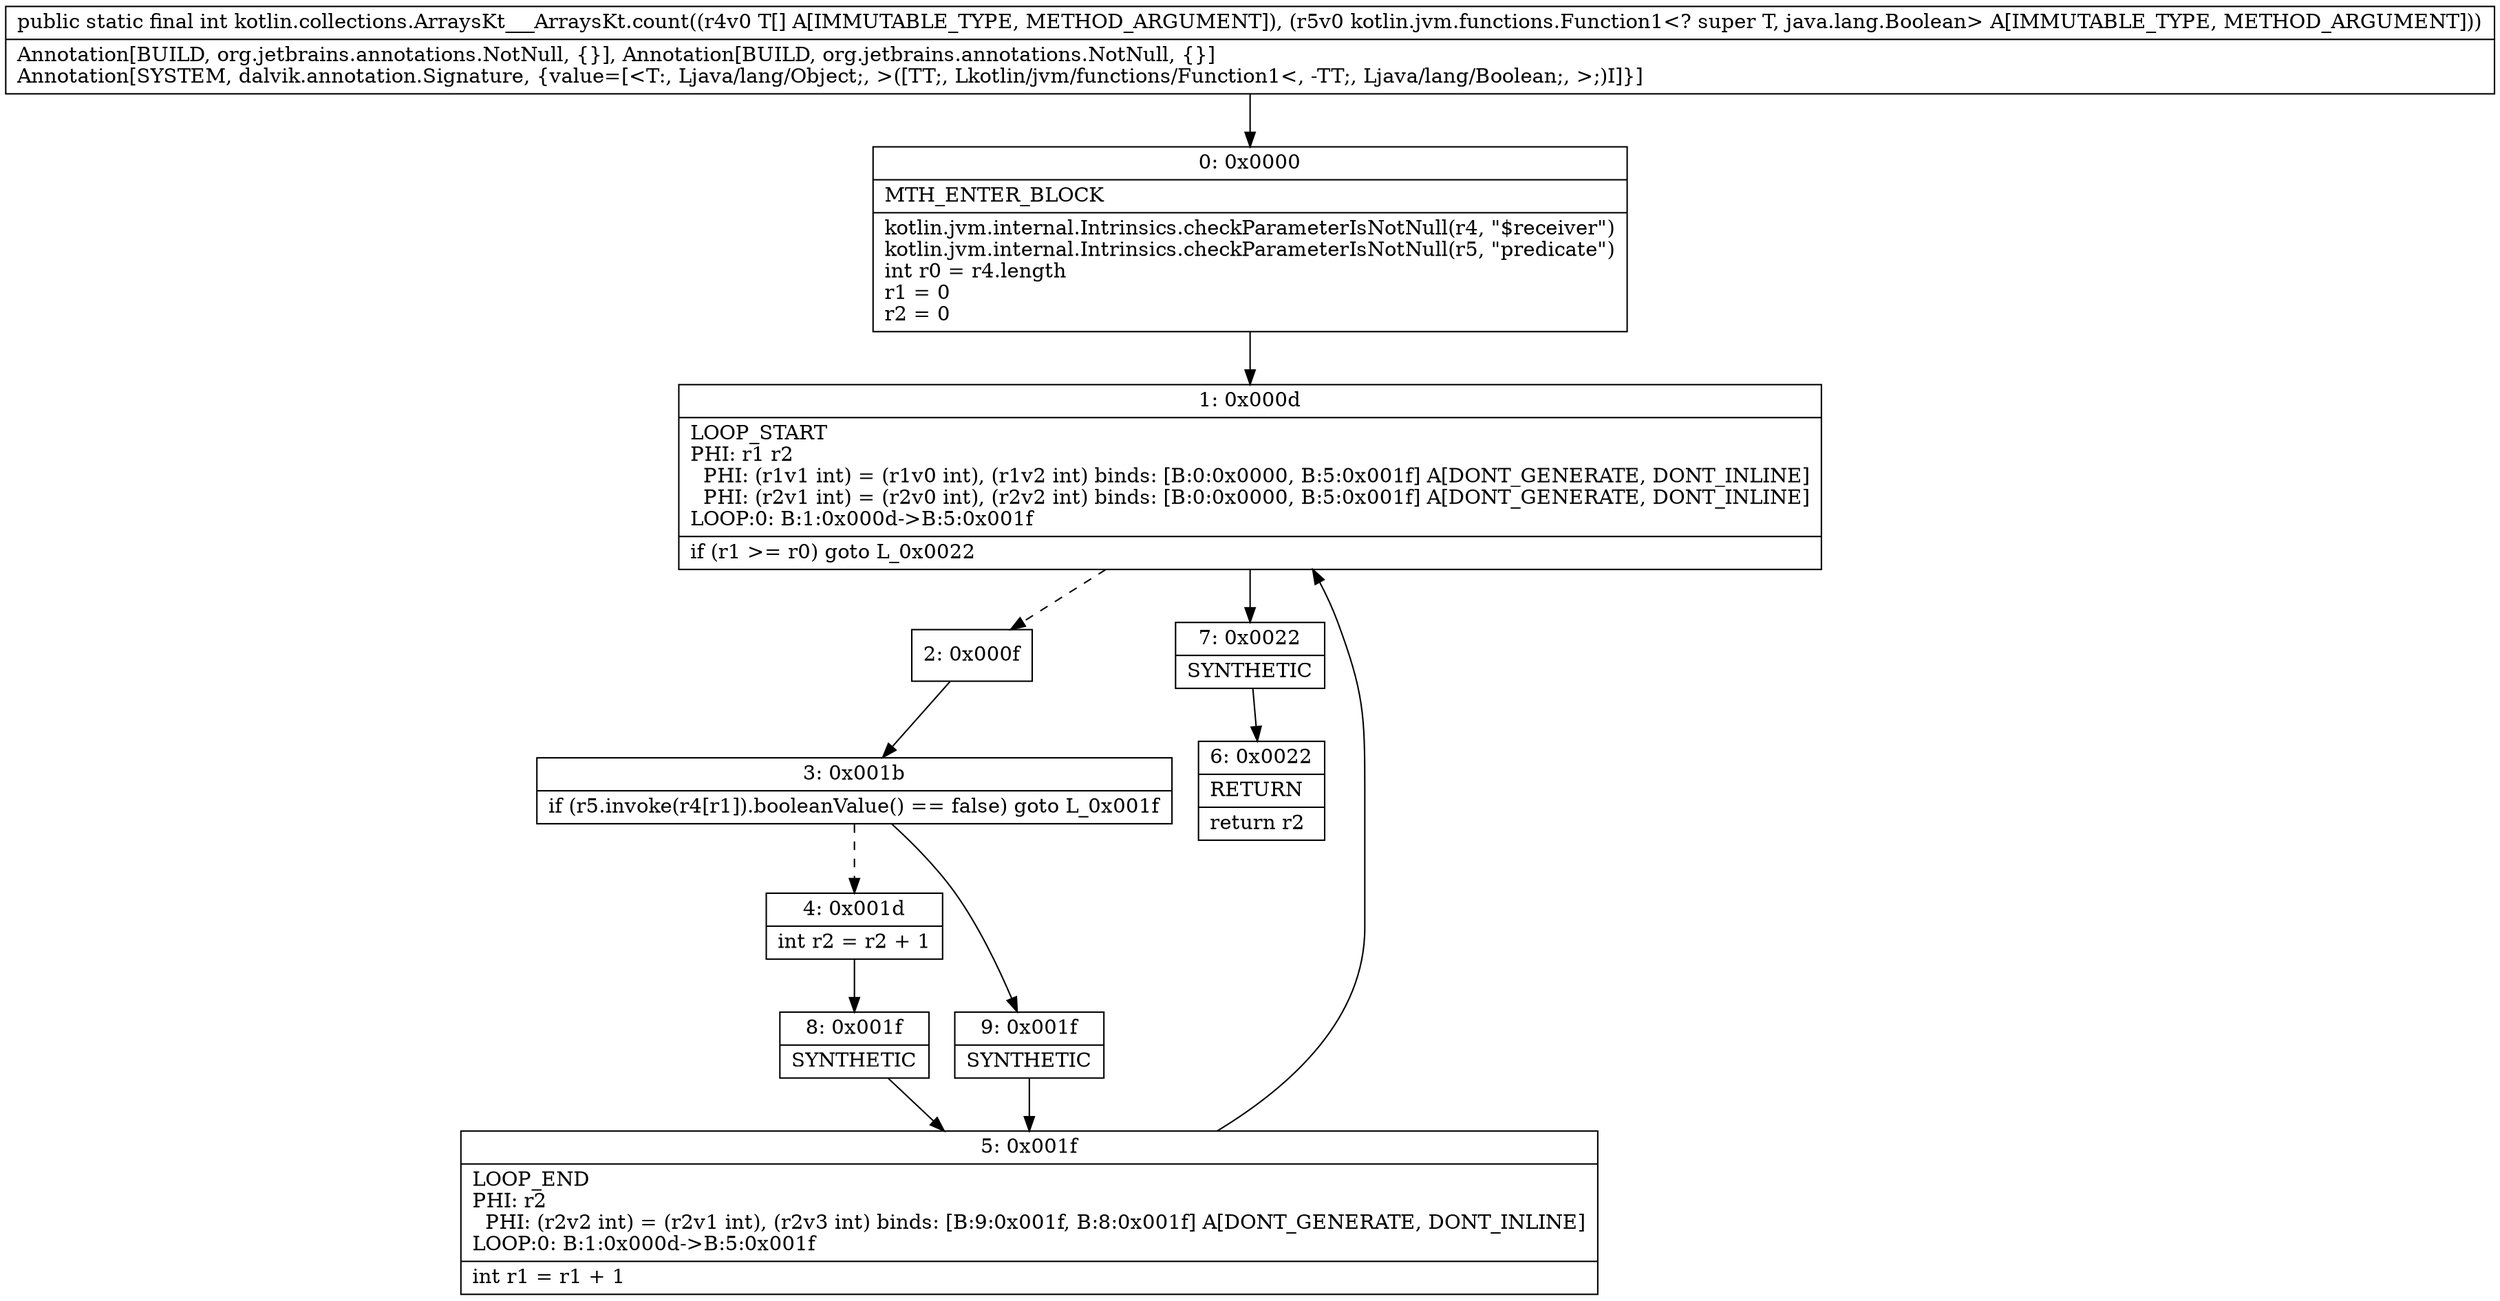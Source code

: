 digraph "CFG forkotlin.collections.ArraysKt___ArraysKt.count([Ljava\/lang\/Object;Lkotlin\/jvm\/functions\/Function1;)I" {
Node_0 [shape=record,label="{0\:\ 0x0000|MTH_ENTER_BLOCK\l|kotlin.jvm.internal.Intrinsics.checkParameterIsNotNull(r4, \"$receiver\")\lkotlin.jvm.internal.Intrinsics.checkParameterIsNotNull(r5, \"predicate\")\lint r0 = r4.length\lr1 = 0\lr2 = 0\l}"];
Node_1 [shape=record,label="{1\:\ 0x000d|LOOP_START\lPHI: r1 r2 \l  PHI: (r1v1 int) = (r1v0 int), (r1v2 int) binds: [B:0:0x0000, B:5:0x001f] A[DONT_GENERATE, DONT_INLINE]\l  PHI: (r2v1 int) = (r2v0 int), (r2v2 int) binds: [B:0:0x0000, B:5:0x001f] A[DONT_GENERATE, DONT_INLINE]\lLOOP:0: B:1:0x000d\-\>B:5:0x001f\l|if (r1 \>= r0) goto L_0x0022\l}"];
Node_2 [shape=record,label="{2\:\ 0x000f}"];
Node_3 [shape=record,label="{3\:\ 0x001b|if (r5.invoke(r4[r1]).booleanValue() == false) goto L_0x001f\l}"];
Node_4 [shape=record,label="{4\:\ 0x001d|int r2 = r2 + 1\l}"];
Node_5 [shape=record,label="{5\:\ 0x001f|LOOP_END\lPHI: r2 \l  PHI: (r2v2 int) = (r2v1 int), (r2v3 int) binds: [B:9:0x001f, B:8:0x001f] A[DONT_GENERATE, DONT_INLINE]\lLOOP:0: B:1:0x000d\-\>B:5:0x001f\l|int r1 = r1 + 1\l}"];
Node_6 [shape=record,label="{6\:\ 0x0022|RETURN\l|return r2\l}"];
Node_7 [shape=record,label="{7\:\ 0x0022|SYNTHETIC\l}"];
Node_8 [shape=record,label="{8\:\ 0x001f|SYNTHETIC\l}"];
Node_9 [shape=record,label="{9\:\ 0x001f|SYNTHETIC\l}"];
MethodNode[shape=record,label="{public static final int kotlin.collections.ArraysKt___ArraysKt.count((r4v0 T[] A[IMMUTABLE_TYPE, METHOD_ARGUMENT]), (r5v0 kotlin.jvm.functions.Function1\<? super T, java.lang.Boolean\> A[IMMUTABLE_TYPE, METHOD_ARGUMENT]))  | Annotation[BUILD, org.jetbrains.annotations.NotNull, \{\}], Annotation[BUILD, org.jetbrains.annotations.NotNull, \{\}]\lAnnotation[SYSTEM, dalvik.annotation.Signature, \{value=[\<T:, Ljava\/lang\/Object;, \>([TT;, Lkotlin\/jvm\/functions\/Function1\<, \-TT;, Ljava\/lang\/Boolean;, \>;)I]\}]\l}"];
MethodNode -> Node_0;
Node_0 -> Node_1;
Node_1 -> Node_2[style=dashed];
Node_1 -> Node_7;
Node_2 -> Node_3;
Node_3 -> Node_4[style=dashed];
Node_3 -> Node_9;
Node_4 -> Node_8;
Node_5 -> Node_1;
Node_7 -> Node_6;
Node_8 -> Node_5;
Node_9 -> Node_5;
}

